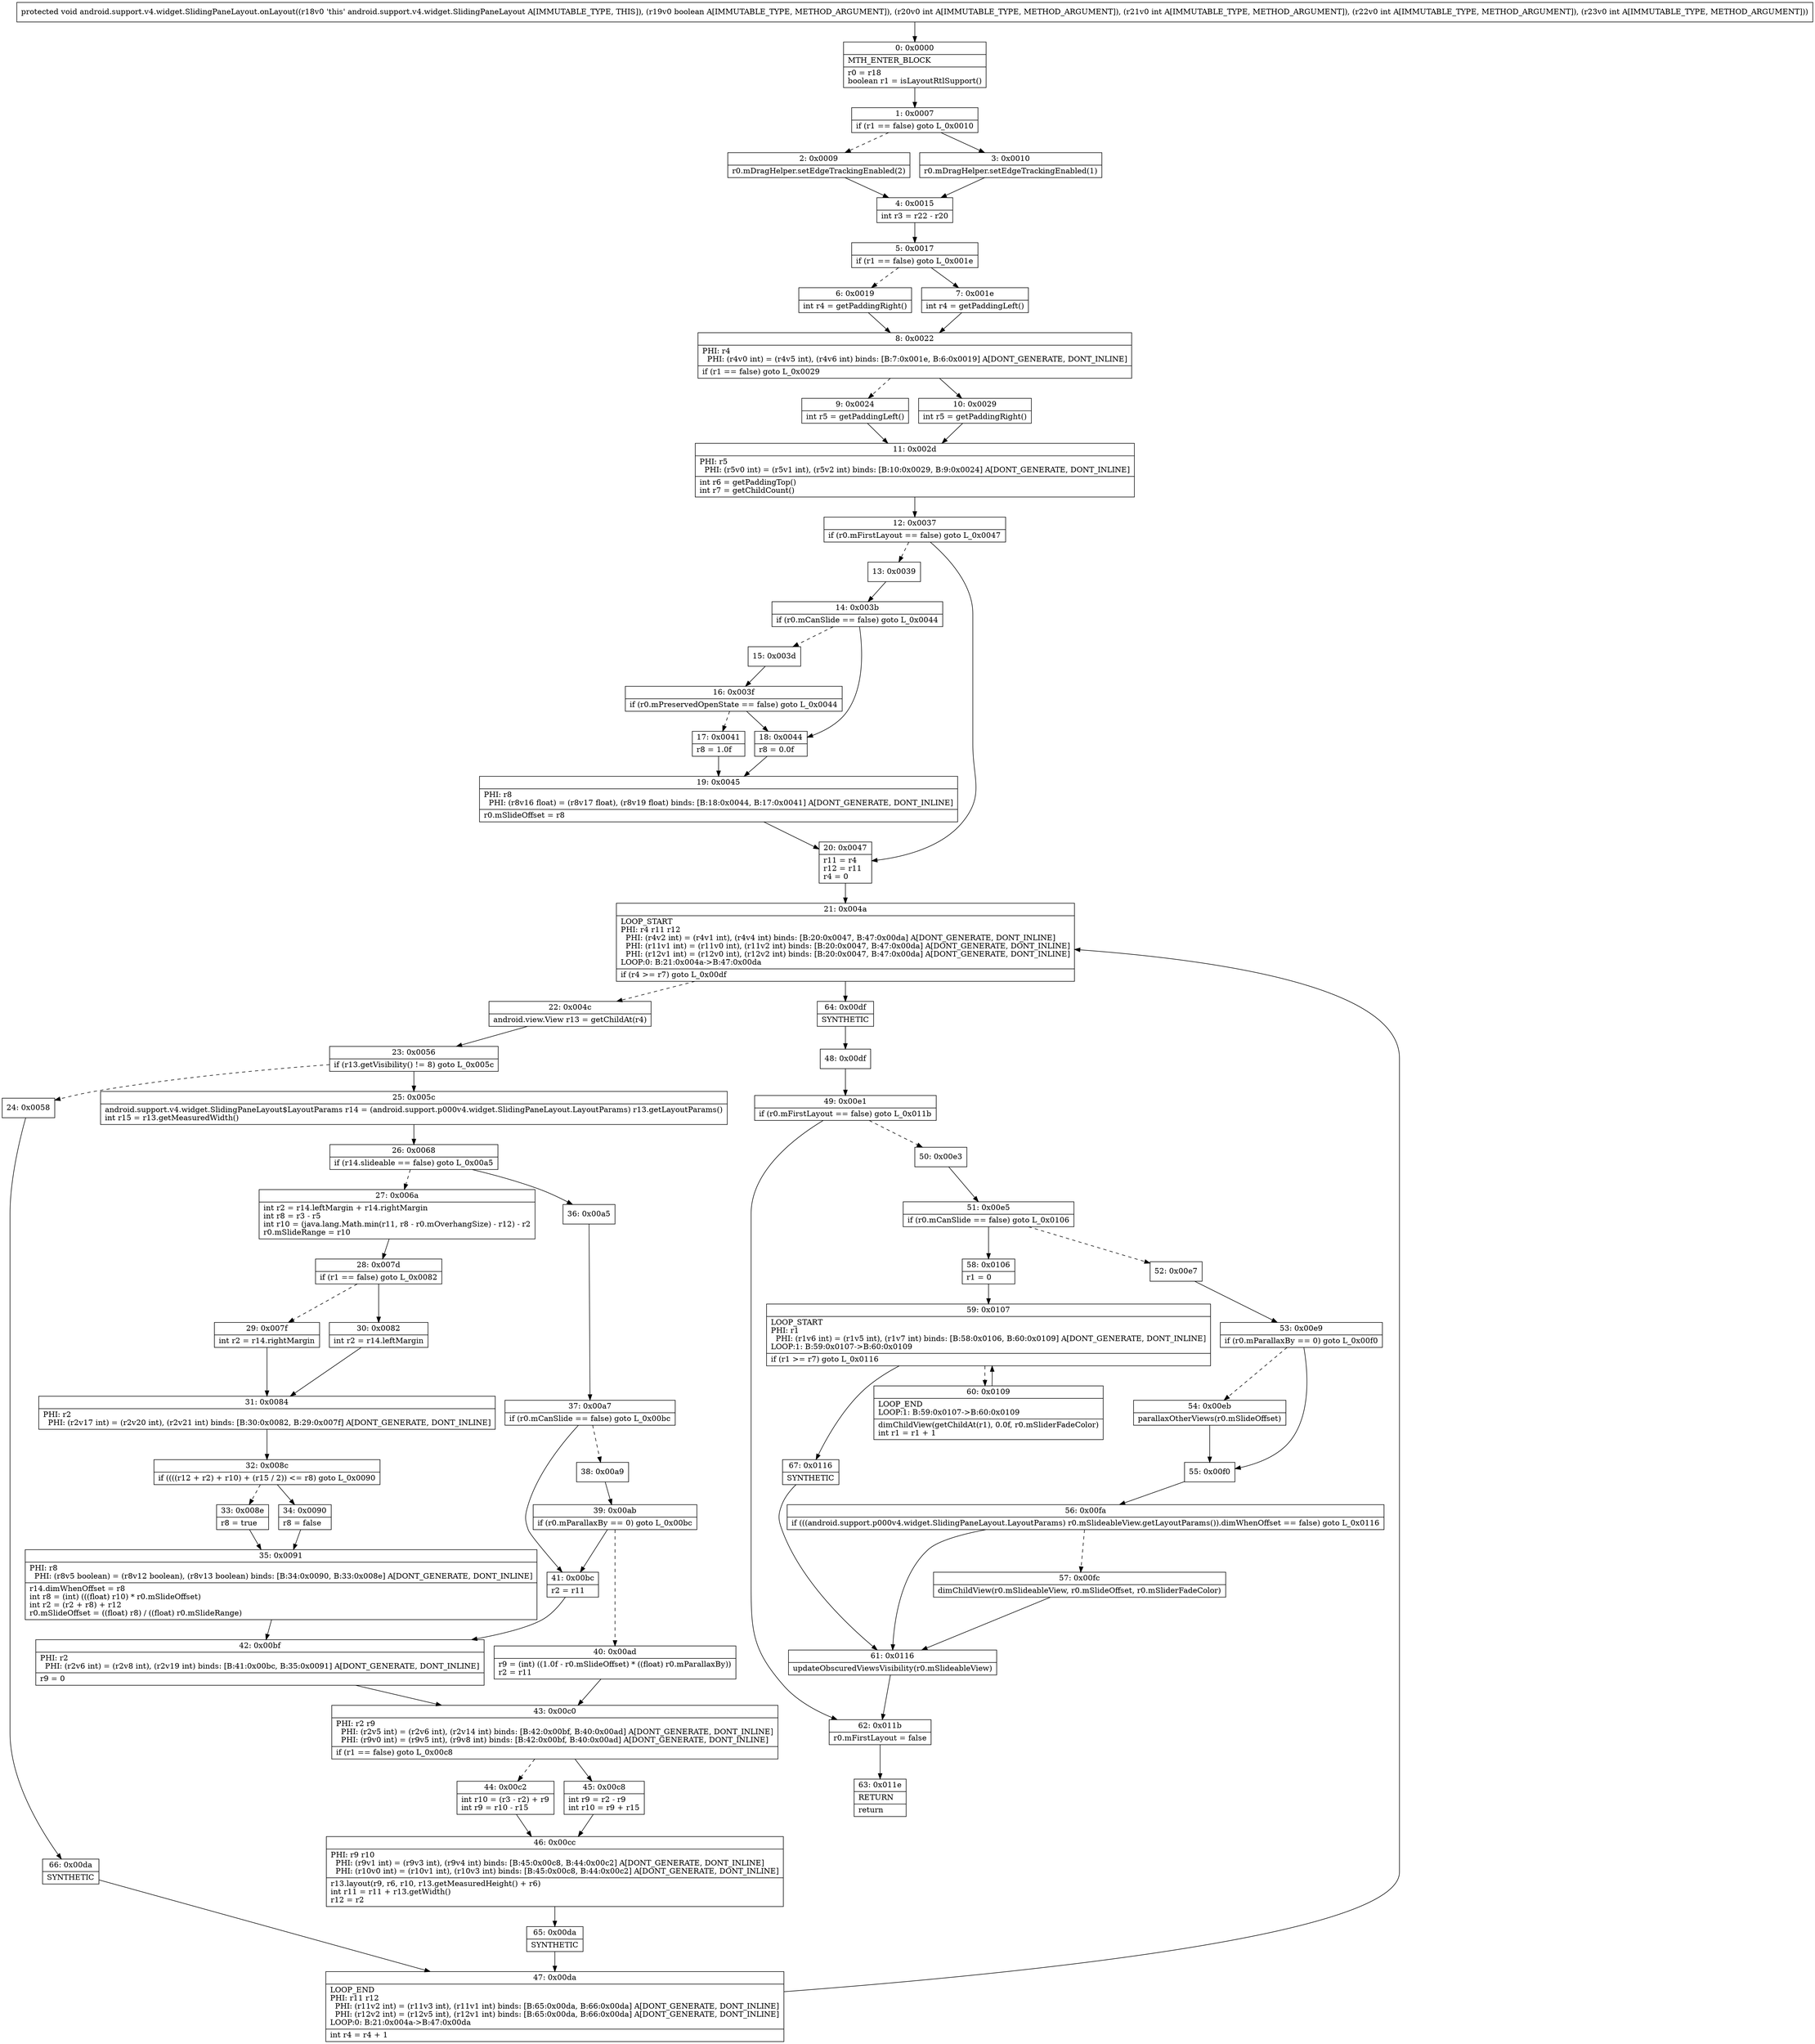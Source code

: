digraph "CFG forandroid.support.v4.widget.SlidingPaneLayout.onLayout(ZIIII)V" {
Node_0 [shape=record,label="{0\:\ 0x0000|MTH_ENTER_BLOCK\l|r0 = r18\lboolean r1 = isLayoutRtlSupport()\l}"];
Node_1 [shape=record,label="{1\:\ 0x0007|if (r1 == false) goto L_0x0010\l}"];
Node_2 [shape=record,label="{2\:\ 0x0009|r0.mDragHelper.setEdgeTrackingEnabled(2)\l}"];
Node_3 [shape=record,label="{3\:\ 0x0010|r0.mDragHelper.setEdgeTrackingEnabled(1)\l}"];
Node_4 [shape=record,label="{4\:\ 0x0015|int r3 = r22 \- r20\l}"];
Node_5 [shape=record,label="{5\:\ 0x0017|if (r1 == false) goto L_0x001e\l}"];
Node_6 [shape=record,label="{6\:\ 0x0019|int r4 = getPaddingRight()\l}"];
Node_7 [shape=record,label="{7\:\ 0x001e|int r4 = getPaddingLeft()\l}"];
Node_8 [shape=record,label="{8\:\ 0x0022|PHI: r4 \l  PHI: (r4v0 int) = (r4v5 int), (r4v6 int) binds: [B:7:0x001e, B:6:0x0019] A[DONT_GENERATE, DONT_INLINE]\l|if (r1 == false) goto L_0x0029\l}"];
Node_9 [shape=record,label="{9\:\ 0x0024|int r5 = getPaddingLeft()\l}"];
Node_10 [shape=record,label="{10\:\ 0x0029|int r5 = getPaddingRight()\l}"];
Node_11 [shape=record,label="{11\:\ 0x002d|PHI: r5 \l  PHI: (r5v0 int) = (r5v1 int), (r5v2 int) binds: [B:10:0x0029, B:9:0x0024] A[DONT_GENERATE, DONT_INLINE]\l|int r6 = getPaddingTop()\lint r7 = getChildCount()\l}"];
Node_12 [shape=record,label="{12\:\ 0x0037|if (r0.mFirstLayout == false) goto L_0x0047\l}"];
Node_13 [shape=record,label="{13\:\ 0x0039}"];
Node_14 [shape=record,label="{14\:\ 0x003b|if (r0.mCanSlide == false) goto L_0x0044\l}"];
Node_15 [shape=record,label="{15\:\ 0x003d}"];
Node_16 [shape=record,label="{16\:\ 0x003f|if (r0.mPreservedOpenState == false) goto L_0x0044\l}"];
Node_17 [shape=record,label="{17\:\ 0x0041|r8 = 1.0f\l}"];
Node_18 [shape=record,label="{18\:\ 0x0044|r8 = 0.0f\l}"];
Node_19 [shape=record,label="{19\:\ 0x0045|PHI: r8 \l  PHI: (r8v16 float) = (r8v17 float), (r8v19 float) binds: [B:18:0x0044, B:17:0x0041] A[DONT_GENERATE, DONT_INLINE]\l|r0.mSlideOffset = r8\l}"];
Node_20 [shape=record,label="{20\:\ 0x0047|r11 = r4\lr12 = r11\lr4 = 0\l}"];
Node_21 [shape=record,label="{21\:\ 0x004a|LOOP_START\lPHI: r4 r11 r12 \l  PHI: (r4v2 int) = (r4v1 int), (r4v4 int) binds: [B:20:0x0047, B:47:0x00da] A[DONT_GENERATE, DONT_INLINE]\l  PHI: (r11v1 int) = (r11v0 int), (r11v2 int) binds: [B:20:0x0047, B:47:0x00da] A[DONT_GENERATE, DONT_INLINE]\l  PHI: (r12v1 int) = (r12v0 int), (r12v2 int) binds: [B:20:0x0047, B:47:0x00da] A[DONT_GENERATE, DONT_INLINE]\lLOOP:0: B:21:0x004a\-\>B:47:0x00da\l|if (r4 \>= r7) goto L_0x00df\l}"];
Node_22 [shape=record,label="{22\:\ 0x004c|android.view.View r13 = getChildAt(r4)\l}"];
Node_23 [shape=record,label="{23\:\ 0x0056|if (r13.getVisibility() != 8) goto L_0x005c\l}"];
Node_24 [shape=record,label="{24\:\ 0x0058}"];
Node_25 [shape=record,label="{25\:\ 0x005c|android.support.v4.widget.SlidingPaneLayout$LayoutParams r14 = (android.support.p000v4.widget.SlidingPaneLayout.LayoutParams) r13.getLayoutParams()\lint r15 = r13.getMeasuredWidth()\l}"];
Node_26 [shape=record,label="{26\:\ 0x0068|if (r14.slideable == false) goto L_0x00a5\l}"];
Node_27 [shape=record,label="{27\:\ 0x006a|int r2 = r14.leftMargin + r14.rightMargin\lint r8 = r3 \- r5\lint r10 = (java.lang.Math.min(r11, r8 \- r0.mOverhangSize) \- r12) \- r2\lr0.mSlideRange = r10\l}"];
Node_28 [shape=record,label="{28\:\ 0x007d|if (r1 == false) goto L_0x0082\l}"];
Node_29 [shape=record,label="{29\:\ 0x007f|int r2 = r14.rightMargin\l}"];
Node_30 [shape=record,label="{30\:\ 0x0082|int r2 = r14.leftMargin\l}"];
Node_31 [shape=record,label="{31\:\ 0x0084|PHI: r2 \l  PHI: (r2v17 int) = (r2v20 int), (r2v21 int) binds: [B:30:0x0082, B:29:0x007f] A[DONT_GENERATE, DONT_INLINE]\l}"];
Node_32 [shape=record,label="{32\:\ 0x008c|if ((((r12 + r2) + r10) + (r15 \/ 2)) \<= r8) goto L_0x0090\l}"];
Node_33 [shape=record,label="{33\:\ 0x008e|r8 = true\l}"];
Node_34 [shape=record,label="{34\:\ 0x0090|r8 = false\l}"];
Node_35 [shape=record,label="{35\:\ 0x0091|PHI: r8 \l  PHI: (r8v5 boolean) = (r8v12 boolean), (r8v13 boolean) binds: [B:34:0x0090, B:33:0x008e] A[DONT_GENERATE, DONT_INLINE]\l|r14.dimWhenOffset = r8\lint r8 = (int) (((float) r10) * r0.mSlideOffset)\lint r2 = (r2 + r8) + r12\lr0.mSlideOffset = ((float) r8) \/ ((float) r0.mSlideRange)\l}"];
Node_36 [shape=record,label="{36\:\ 0x00a5}"];
Node_37 [shape=record,label="{37\:\ 0x00a7|if (r0.mCanSlide == false) goto L_0x00bc\l}"];
Node_38 [shape=record,label="{38\:\ 0x00a9}"];
Node_39 [shape=record,label="{39\:\ 0x00ab|if (r0.mParallaxBy == 0) goto L_0x00bc\l}"];
Node_40 [shape=record,label="{40\:\ 0x00ad|r9 = (int) ((1.0f \- r0.mSlideOffset) * ((float) r0.mParallaxBy))\lr2 = r11\l}"];
Node_41 [shape=record,label="{41\:\ 0x00bc|r2 = r11\l}"];
Node_42 [shape=record,label="{42\:\ 0x00bf|PHI: r2 \l  PHI: (r2v6 int) = (r2v8 int), (r2v19 int) binds: [B:41:0x00bc, B:35:0x0091] A[DONT_GENERATE, DONT_INLINE]\l|r9 = 0\l}"];
Node_43 [shape=record,label="{43\:\ 0x00c0|PHI: r2 r9 \l  PHI: (r2v5 int) = (r2v6 int), (r2v14 int) binds: [B:42:0x00bf, B:40:0x00ad] A[DONT_GENERATE, DONT_INLINE]\l  PHI: (r9v0 int) = (r9v5 int), (r9v8 int) binds: [B:42:0x00bf, B:40:0x00ad] A[DONT_GENERATE, DONT_INLINE]\l|if (r1 == false) goto L_0x00c8\l}"];
Node_44 [shape=record,label="{44\:\ 0x00c2|int r10 = (r3 \- r2) + r9\lint r9 = r10 \- r15\l}"];
Node_45 [shape=record,label="{45\:\ 0x00c8|int r9 = r2 \- r9\lint r10 = r9 + r15\l}"];
Node_46 [shape=record,label="{46\:\ 0x00cc|PHI: r9 r10 \l  PHI: (r9v1 int) = (r9v3 int), (r9v4 int) binds: [B:45:0x00c8, B:44:0x00c2] A[DONT_GENERATE, DONT_INLINE]\l  PHI: (r10v0 int) = (r10v1 int), (r10v3 int) binds: [B:45:0x00c8, B:44:0x00c2] A[DONT_GENERATE, DONT_INLINE]\l|r13.layout(r9, r6, r10, r13.getMeasuredHeight() + r6)\lint r11 = r11 + r13.getWidth()\lr12 = r2\l}"];
Node_47 [shape=record,label="{47\:\ 0x00da|LOOP_END\lPHI: r11 r12 \l  PHI: (r11v2 int) = (r11v3 int), (r11v1 int) binds: [B:65:0x00da, B:66:0x00da] A[DONT_GENERATE, DONT_INLINE]\l  PHI: (r12v2 int) = (r12v5 int), (r12v1 int) binds: [B:65:0x00da, B:66:0x00da] A[DONT_GENERATE, DONT_INLINE]\lLOOP:0: B:21:0x004a\-\>B:47:0x00da\l|int r4 = r4 + 1\l}"];
Node_48 [shape=record,label="{48\:\ 0x00df}"];
Node_49 [shape=record,label="{49\:\ 0x00e1|if (r0.mFirstLayout == false) goto L_0x011b\l}"];
Node_50 [shape=record,label="{50\:\ 0x00e3}"];
Node_51 [shape=record,label="{51\:\ 0x00e5|if (r0.mCanSlide == false) goto L_0x0106\l}"];
Node_52 [shape=record,label="{52\:\ 0x00e7}"];
Node_53 [shape=record,label="{53\:\ 0x00e9|if (r0.mParallaxBy == 0) goto L_0x00f0\l}"];
Node_54 [shape=record,label="{54\:\ 0x00eb|parallaxOtherViews(r0.mSlideOffset)\l}"];
Node_55 [shape=record,label="{55\:\ 0x00f0}"];
Node_56 [shape=record,label="{56\:\ 0x00fa|if (((android.support.p000v4.widget.SlidingPaneLayout.LayoutParams) r0.mSlideableView.getLayoutParams()).dimWhenOffset == false) goto L_0x0116\l}"];
Node_57 [shape=record,label="{57\:\ 0x00fc|dimChildView(r0.mSlideableView, r0.mSlideOffset, r0.mSliderFadeColor)\l}"];
Node_58 [shape=record,label="{58\:\ 0x0106|r1 = 0\l}"];
Node_59 [shape=record,label="{59\:\ 0x0107|LOOP_START\lPHI: r1 \l  PHI: (r1v6 int) = (r1v5 int), (r1v7 int) binds: [B:58:0x0106, B:60:0x0109] A[DONT_GENERATE, DONT_INLINE]\lLOOP:1: B:59:0x0107\-\>B:60:0x0109\l|if (r1 \>= r7) goto L_0x0116\l}"];
Node_60 [shape=record,label="{60\:\ 0x0109|LOOP_END\lLOOP:1: B:59:0x0107\-\>B:60:0x0109\l|dimChildView(getChildAt(r1), 0.0f, r0.mSliderFadeColor)\lint r1 = r1 + 1\l}"];
Node_61 [shape=record,label="{61\:\ 0x0116|updateObscuredViewsVisibility(r0.mSlideableView)\l}"];
Node_62 [shape=record,label="{62\:\ 0x011b|r0.mFirstLayout = false\l}"];
Node_63 [shape=record,label="{63\:\ 0x011e|RETURN\l|return\l}"];
Node_64 [shape=record,label="{64\:\ 0x00df|SYNTHETIC\l}"];
Node_65 [shape=record,label="{65\:\ 0x00da|SYNTHETIC\l}"];
Node_66 [shape=record,label="{66\:\ 0x00da|SYNTHETIC\l}"];
Node_67 [shape=record,label="{67\:\ 0x0116|SYNTHETIC\l}"];
MethodNode[shape=record,label="{protected void android.support.v4.widget.SlidingPaneLayout.onLayout((r18v0 'this' android.support.v4.widget.SlidingPaneLayout A[IMMUTABLE_TYPE, THIS]), (r19v0 boolean A[IMMUTABLE_TYPE, METHOD_ARGUMENT]), (r20v0 int A[IMMUTABLE_TYPE, METHOD_ARGUMENT]), (r21v0 int A[IMMUTABLE_TYPE, METHOD_ARGUMENT]), (r22v0 int A[IMMUTABLE_TYPE, METHOD_ARGUMENT]), (r23v0 int A[IMMUTABLE_TYPE, METHOD_ARGUMENT])) }"];
MethodNode -> Node_0;
Node_0 -> Node_1;
Node_1 -> Node_2[style=dashed];
Node_1 -> Node_3;
Node_2 -> Node_4;
Node_3 -> Node_4;
Node_4 -> Node_5;
Node_5 -> Node_6[style=dashed];
Node_5 -> Node_7;
Node_6 -> Node_8;
Node_7 -> Node_8;
Node_8 -> Node_9[style=dashed];
Node_8 -> Node_10;
Node_9 -> Node_11;
Node_10 -> Node_11;
Node_11 -> Node_12;
Node_12 -> Node_13[style=dashed];
Node_12 -> Node_20;
Node_13 -> Node_14;
Node_14 -> Node_15[style=dashed];
Node_14 -> Node_18;
Node_15 -> Node_16;
Node_16 -> Node_17[style=dashed];
Node_16 -> Node_18;
Node_17 -> Node_19;
Node_18 -> Node_19;
Node_19 -> Node_20;
Node_20 -> Node_21;
Node_21 -> Node_22[style=dashed];
Node_21 -> Node_64;
Node_22 -> Node_23;
Node_23 -> Node_24[style=dashed];
Node_23 -> Node_25;
Node_24 -> Node_66;
Node_25 -> Node_26;
Node_26 -> Node_27[style=dashed];
Node_26 -> Node_36;
Node_27 -> Node_28;
Node_28 -> Node_29[style=dashed];
Node_28 -> Node_30;
Node_29 -> Node_31;
Node_30 -> Node_31;
Node_31 -> Node_32;
Node_32 -> Node_33[style=dashed];
Node_32 -> Node_34;
Node_33 -> Node_35;
Node_34 -> Node_35;
Node_35 -> Node_42;
Node_36 -> Node_37;
Node_37 -> Node_38[style=dashed];
Node_37 -> Node_41;
Node_38 -> Node_39;
Node_39 -> Node_40[style=dashed];
Node_39 -> Node_41;
Node_40 -> Node_43;
Node_41 -> Node_42;
Node_42 -> Node_43;
Node_43 -> Node_44[style=dashed];
Node_43 -> Node_45;
Node_44 -> Node_46;
Node_45 -> Node_46;
Node_46 -> Node_65;
Node_47 -> Node_21;
Node_48 -> Node_49;
Node_49 -> Node_50[style=dashed];
Node_49 -> Node_62;
Node_50 -> Node_51;
Node_51 -> Node_52[style=dashed];
Node_51 -> Node_58;
Node_52 -> Node_53;
Node_53 -> Node_54[style=dashed];
Node_53 -> Node_55;
Node_54 -> Node_55;
Node_55 -> Node_56;
Node_56 -> Node_57[style=dashed];
Node_56 -> Node_61;
Node_57 -> Node_61;
Node_58 -> Node_59;
Node_59 -> Node_60[style=dashed];
Node_59 -> Node_67;
Node_60 -> Node_59;
Node_61 -> Node_62;
Node_62 -> Node_63;
Node_64 -> Node_48;
Node_65 -> Node_47;
Node_66 -> Node_47;
Node_67 -> Node_61;
}

